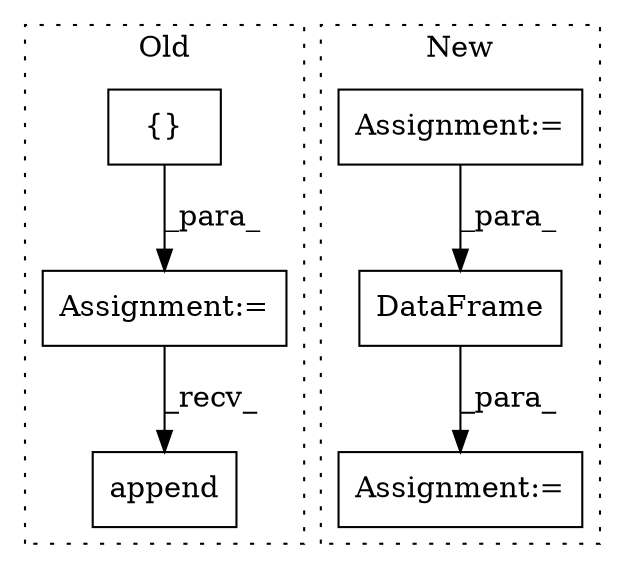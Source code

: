 digraph G {
subgraph cluster0 {
1 [label="append" a="32" s="2734,2747" l="7,1" shape="box"];
4 [label="Assignment:=" a="7" s="2322" l="1" shape="box"];
5 [label="{}" a="4" s="2332" l="2" shape="box"];
label = "Old";
style="dotted";
}
subgraph cluster1 {
2 [label="DataFrame" a="32" s="2797,2817" l="10,1" shape="box"];
3 [label="Assignment:=" a="7" s="2773" l="1" shape="box"];
6 [label="Assignment:=" a="7" s="2338" l="1" shape="box"];
label = "New";
style="dotted";
}
2 -> 3 [label="_para_"];
4 -> 1 [label="_recv_"];
5 -> 4 [label="_para_"];
6 -> 2 [label="_para_"];
}